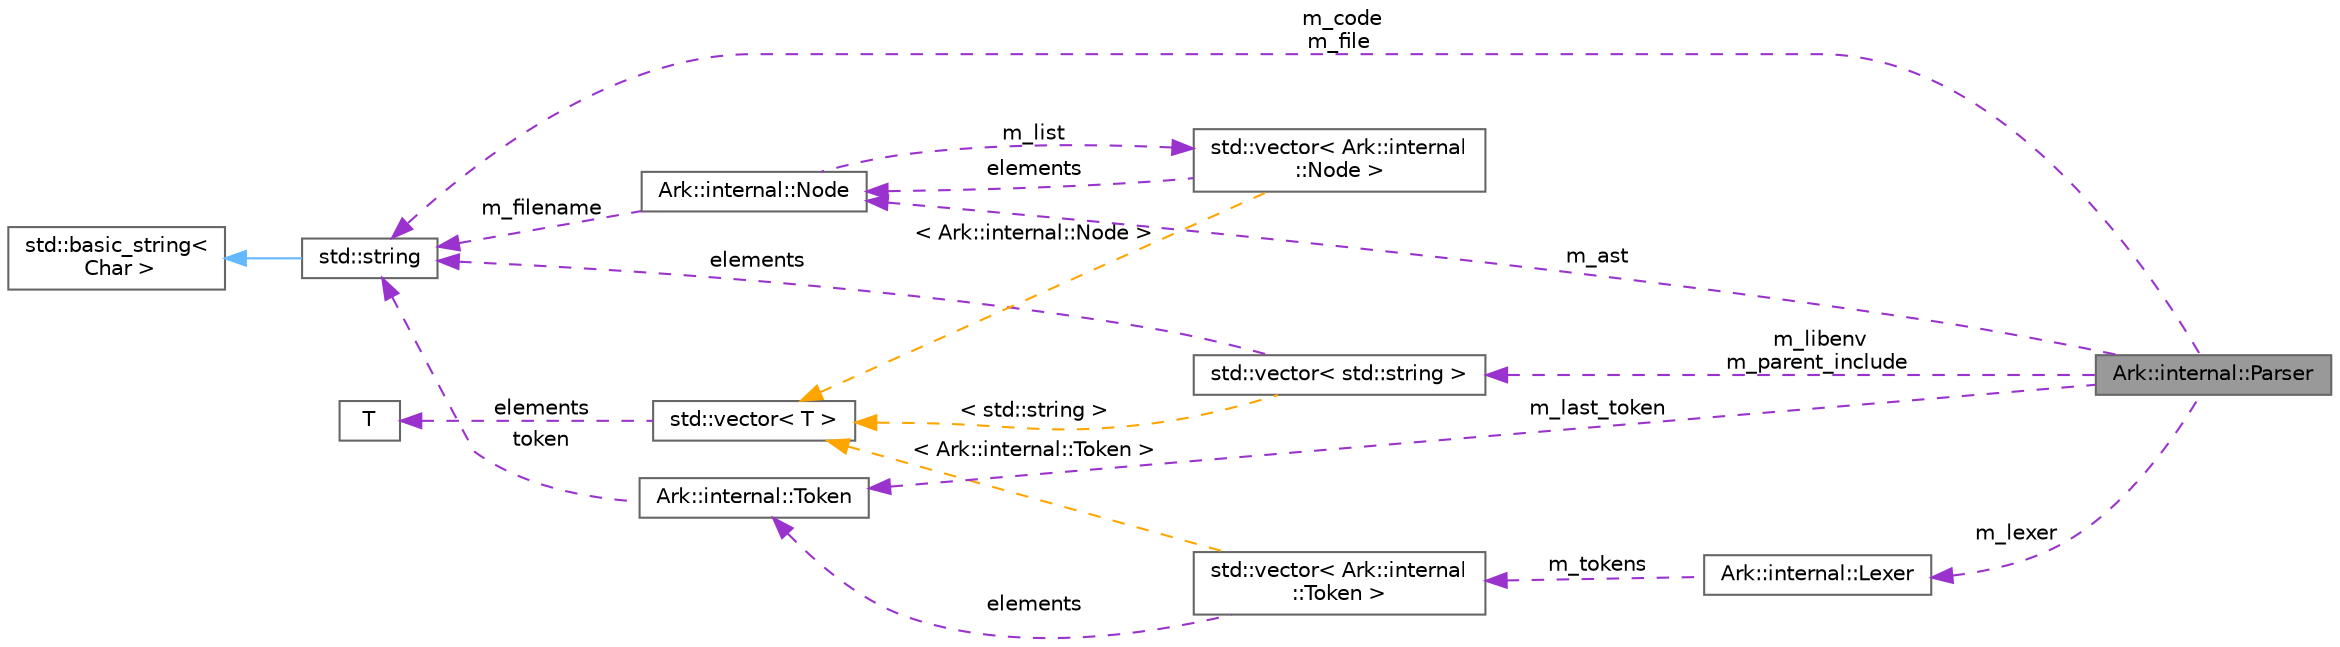 digraph "Ark::internal::Parser"
{
 // INTERACTIVE_SVG=YES
 // LATEX_PDF_SIZE
  bgcolor="transparent";
  edge [fontname=Helvetica,fontsize=10,labelfontname=Helvetica,labelfontsize=10];
  node [fontname=Helvetica,fontsize=10,shape=box,height=0.2,width=0.4];
  rankdir="LR";
  Node1 [label="Ark::internal::Parser",height=0.2,width=0.4,color="gray40", fillcolor="grey60", style="filled", fontcolor="black",tooltip="The parser is responsible of constructing the Abstract Syntax Tree from a token list."];
  Node2 -> Node1 [dir="back",color="darkorchid3",style="dashed",label=" m_libenv\nm_parent_include" ];
  Node2 [label="std::vector\< std::string \>",height=0.2,width=0.4,color="gray40", fillcolor="white", style="filled",tooltip=" "];
  Node3 -> Node2 [dir="back",color="darkorchid3",style="dashed",label=" elements" ];
  Node3 [label="std::string",height=0.2,width=0.4,color="gray40", fillcolor="white", style="filled",tooltip=" "];
  Node4 -> Node3 [dir="back",color="steelblue1",style="solid"];
  Node4 [label="std::basic_string\<\l Char \>",height=0.2,width=0.4,color="gray40", fillcolor="white", style="filled",tooltip=" "];
  Node5 -> Node2 [dir="back",color="orange",style="dashed",label=" \< std::string \>" ];
  Node5 [label="std::vector\< T \>",height=0.2,width=0.4,color="gray40", fillcolor="white", style="filled",tooltip=" "];
  Node6 -> Node5 [dir="back",color="darkorchid3",style="dashed",label=" elements" ];
  Node6 [label="T",height=0.2,width=0.4,color="gray40", fillcolor="white", style="filled",tooltip=" "];
  Node7 -> Node1 [dir="back",color="darkorchid3",style="dashed",label=" m_lexer" ];
  Node7 [label="Ark::internal::Lexer",height=0.2,width=0.4,color="gray40", fillcolor="white", style="filled",URL="$dd/dc4/classArk_1_1internal_1_1Lexer.html",tooltip="The lexer, in charge of creating a list of tokens."];
  Node8 -> Node7 [dir="back",color="darkorchid3",style="dashed",label=" m_tokens" ];
  Node8 [label="std::vector\< Ark::internal\l::Token \>",height=0.2,width=0.4,color="gray40", fillcolor="white", style="filled",tooltip=" "];
  Node9 -> Node8 [dir="back",color="darkorchid3",style="dashed",label=" elements" ];
  Node9 [label="Ark::internal::Token",height=0.2,width=0.4,color="gray40", fillcolor="white", style="filled",URL="$d0/d98/structArk_1_1internal_1_1Token.html",tooltip=" "];
  Node3 -> Node9 [dir="back",color="darkorchid3",style="dashed",label=" token" ];
  Node5 -> Node8 [dir="back",color="orange",style="dashed",label=" \< Ark::internal::Token \>" ];
  Node10 -> Node1 [dir="back",color="darkorchid3",style="dashed",label=" m_ast" ];
  Node10 [label="Ark::internal::Node",height=0.2,width=0.4,color="gray40", fillcolor="white", style="filled",URL="$dc/d9e/classArk_1_1internal_1_1Node.html",tooltip="A node of an Abstract Syntax Tree for ArkScript."];
  Node11 -> Node10 [dir="back",color="darkorchid3",style="dashed",label=" m_list" ];
  Node11 [label="std::vector\< Ark::internal\l::Node \>",height=0.2,width=0.4,color="gray40", fillcolor="white", style="filled",tooltip=" "];
  Node10 -> Node11 [dir="back",color="darkorchid3",style="dashed",label=" elements" ];
  Node5 -> Node11 [dir="back",color="orange",style="dashed",label=" \< Ark::internal::Node \>" ];
  Node3 -> Node10 [dir="back",color="darkorchid3",style="dashed",label=" m_filename" ];
  Node9 -> Node1 [dir="back",color="darkorchid3",style="dashed",label=" m_last_token" ];
  Node3 -> Node1 [dir="back",color="darkorchid3",style="dashed",label=" m_code\nm_file" ];
}
